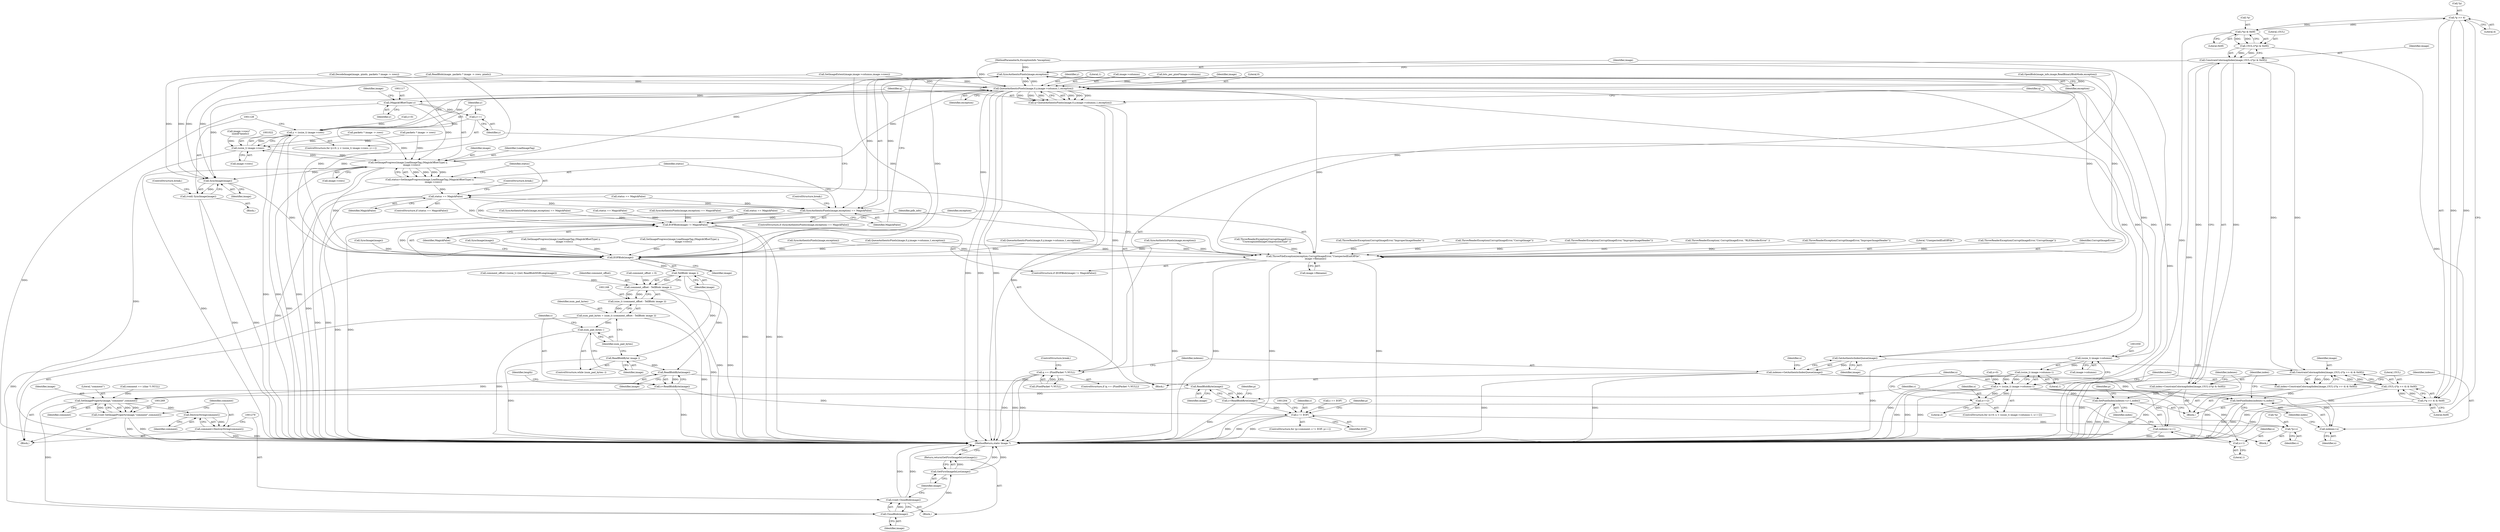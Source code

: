 digraph "0_ImageMagick_424d40ebfcde48bb872eba75179d3d73704fdf1f@pointer" {
"1001075" [label="(Call,*p >> 4)"];
"1001091" [label="(Call,(*p) & 0x0f)"];
"1001075" [label="(Call,*p >> 4)"];
"1001074" [label="(Call,(*p >> 4) & 0x0f)"];
"1001072" [label="(Call,15UL-((*p >> 4) & 0x0f))"];
"1001070" [label="(Call,ConstrainColormapIndex(image,15UL-((*p >> 4) & 0x0f)))"];
"1001068" [label="(Call,index=ConstrainColormapIndex(image,15UL-((*p >> 4) & 0x0f)))"];
"1001080" [label="(Call,SetPixelIndex(indexes+x,index))"];
"1001087" [label="(Call,ConstrainColormapIndex(image,15UL-((*p) & 0x0f)))"];
"1001085" [label="(Call,index=ConstrainColormapIndex(image,15UL-((*p) & 0x0f)))"];
"1001095" [label="(Call,SetPixelIndex(indexes+x+1,index))"];
"1001106" [label="(Call,SyncAuthenticPixels(image,exception))"];
"1001031" [label="(Call,QueueAuthenticPixels(image,0,y,image->columns,1,exception))"];
"1001029" [label="(Call,q=QueueAuthenticPixels(image,0,y,image->columns,1,exception))"];
"1001041" [label="(Call,q == (PixelPacket *) NULL)"];
"1001049" [label="(Call,GetAuthenticIndexQueue(image))"];
"1001047" [label="(Call,indexes=GetAuthenticIndexQueue(image))"];
"1001081" [label="(Call,indexes+x)"];
"1001058" [label="(Call,(ssize_t) image->columns)"];
"1001057" [label="(Call,(ssize_t) image->columns-1)"];
"1001055" [label="(Call,x < (ssize_t) image->columns-1)"];
"1001064" [label="(Call,x+=2)"];
"1001096" [label="(Call,indexes+x+1)"];
"1001098" [label="(Call,x+1)"];
"1001116" [label="(Call,(MagickOffsetType) y)"];
"1001026" [label="(Call,y++)"];
"1001019" [label="(Call,y < (ssize_t) image->rows)"];
"1001113" [label="(Call,SetImageProgress(image,LoadImageTag,(MagickOffsetType) y,\n          image->rows))"];
"1001021" [label="(Call,(ssize_t) image->rows)"];
"1001111" [label="(Call,status=SetImageProgress(image,LoadImageTag,(MagickOffsetType) y,\n          image->rows))"];
"1001123" [label="(Call,status == MagickFalse)"];
"1001105" [label="(Call,SyncAuthenticPixels(image,exception) == MagickFalse)"];
"1001143" [label="(Call,EOFBlob(image) != MagickFalse)"];
"1001129" [label="(Call,SyncImage(image))"];
"1001127" [label="(Call,(void) SyncImage(image))"];
"1001144" [label="(Call,EOFBlob(image))"];
"1001171" [label="(Call,TellBlob( image ))"];
"1001169" [label="(Call,comment_offset - TellBlob( image ))"];
"1001167" [label="(Call,(size_t) (comment_offset - TellBlob( image )))"];
"1001165" [label="(Call,num_pad_bytes = (size_t) (comment_offset - TellBlob( image )))"];
"1001174" [label="(Call,num_pad_bytes--)"];
"1001176" [label="(Call,ReadBlobByte( image ))"];
"1001180" [label="(Call,ReadBlobByte(image))"];
"1001178" [label="(Call,c=ReadBlobByte(image))"];
"1001195" [label="(Call,c != EOF)"];
"1001247" [label="(Call,*p=c)"];
"1001253" [label="(Call,ReadBlobByte(image))"];
"1001251" [label="(Call,c=ReadBlobByte(image))"];
"1001270" [label="(Call,SetImageProperty(image,\"comment\",comment))"];
"1001268" [label="(Call,(void) SetImageProperty(image,\"comment\",comment))"];
"1001276" [label="(Call,DestroyString(comment))"];
"1001274" [label="(Call,comment=DestroyString(comment))"];
"1001280" [label="(Call,CloseBlob(image))"];
"1001278" [label="(Call,(void) CloseBlob(image))"];
"1001283" [label="(Call,GetFirstImageInList(image))"];
"1001282" [label="(Return,return(GetFirstImageInList(image));)"];
"1001147" [label="(Call,ThrowFileException(exception,CorruptImageError,\"UnexpectedEndOfFile\",\n      image->filename))"];
"1001089" [label="(Call,15UL-((*p) & 0x0f))"];
"1001015" [label="(ControlStructure,for (y=0; y < (ssize_t) image->rows; y++))"];
"1001078" [label="(Literal,4)"];
"1001010" [label="(Call,SyncImage(image))"];
"1000181" [label="(Call,OpenBlob(image_info,image,ReadBinaryBlobMode,exception))"];
"1001122" [label="(ControlStructure,if (status == MagickFalse))"];
"1001285" [label="(MethodReturn,static Image *)"];
"1001105" [label="(Call,SyncAuthenticPixels(image,exception) == MagickFalse)"];
"1001197" [label="(Identifier,EOF)"];
"1000666" [label="(Call,image->rows*\n     sizeof(*pixels))"];
"1001098" [label="(Call,x+1)"];
"1001094" [label="(Literal,0x0f)"];
"1001039" [label="(Identifier,exception)"];
"1001074" [label="(Call,(*p >> 4) & 0x0f)"];
"1001070" [label="(Call,ConstrainColormapIndex(image,15UL-((*p >> 4) & 0x0f)))"];
"1001060" [label="(Call,image->columns)"];
"1001144" [label="(Call,EOFBlob(image))"];
"1001052" [label="(Call,x=0)"];
"1001252" [label="(Identifier,c)"];
"1000131" [label="(Call,comment_offset = 0)"];
"1001016" [label="(Call,y=0)"];
"1001199" [label="(Identifier,p)"];
"1001173" [label="(ControlStructure,while (num_pad_bytes--))"];
"1001196" [label="(Identifier,c)"];
"1001169" [label="(Call,comment_offset - TellBlob( image ))"];
"1000702" [label="(Call,packets * image -> rows)"];
"1001065" [label="(Identifier,x)"];
"1001146" [label="(Identifier,MagickFalse)"];
"1001275" [label="(Identifier,comment)"];
"1001167" [label="(Call,(size_t) (comment_offset - TellBlob( image )))"];
"1001277" [label="(Identifier,comment)"];
"1001145" [label="(Identifier,image)"];
"1001086" [label="(Identifier,index)"];
"1001053" [label="(Identifier,x)"];
"1001004" [label="(Call,status == MagickFalse)"];
"1001280" [label="(Call,CloseBlob(image))"];
"1001271" [label="(Identifier,image)"];
"1001172" [label="(Identifier,image)"];
"1000219" [label="(Call,ThrowReaderException(CorruptImageError,\"ImproperImageHeader\"))"];
"1000986" [label="(Call,SyncAuthenticPixels(image,exception) == MagickFalse)"];
"1001120" [label="(Identifier,image)"];
"1001023" [label="(Call,image->rows)"];
"1001055" [label="(Call,x < (ssize_t) image->columns-1)"];
"1001046" [label="(ControlStructure,break;)"];
"1001181" [label="(Identifier,image)"];
"1000726" [label="(Call,ThrowReaderException( CorruptImageError, \"RLEDecoderError\" ))"];
"1001068" [label="(Call,index=ConstrainColormapIndex(image,15UL-((*p >> 4) & 0x0f)))"];
"1001112" [label="(Identifier,status)"];
"1001270" [label="(Call,SetImageProperty(image,\"comment\",comment))"];
"1001151" [label="(Call,image->filename)"];
"1001038" [label="(Literal,1)"];
"1001283" [label="(Call,GetFirstImageInList(image))"];
"1001042" [label="(Identifier,q)"];
"1001099" [label="(Identifier,x)"];
"1001079" [label="(Literal,0x0f)"];
"1001035" [label="(Call,image->columns)"];
"1000700" [label="(Call,ReadBlob(image, packets * image -> rows, pixels))"];
"1001066" [label="(Literal,2)"];
"1001021" [label="(Call,(ssize_t) image->rows)"];
"1001147" [label="(Call,ThrowFileException(exception,CorruptImageError,\"UnexpectedEndOfFile\",\n      image->filename))"];
"1001031" [label="(Call,QueueAuthenticPixels(image,0,y,image->columns,1,exception))"];
"1001254" [label="(Identifier,image)"];
"1000651" [label="(Call,bits_per_pixel*image->columns)"];
"1001064" [label="(Call,x+=2)"];
"1000471" [label="(Call,ThrowReaderException(CorruptImageError,\"ImproperImageHeader\"))"];
"1001250" [label="(Identifier,c)"];
"1001171" [label="(Call,TellBlob( image ))"];
"1001069" [label="(Identifier,index)"];
"1001073" [label="(Literal,15UL)"];
"1001109" [label="(Identifier,MagickFalse)"];
"1001142" [label="(ControlStructure,if (EOFBlob(image) != MagickFalse))"];
"1000721" [label="(Call,packets * image -> rows)"];
"1001056" [label="(Identifier,x)"];
"1001253" [label="(Call,ReadBlobByte(image))"];
"1001150" [label="(Literal,\"UnexpectedEndOfFile\")"];
"1000759" [label="(Call,QueueAuthenticPixels(image,0,y,image->columns,1,exception))"];
"1000847" [label="(Call,status == MagickFalse)"];
"1001029" [label="(Call,q=QueueAuthenticPixels(image,0,y,image->columns,1,exception))"];
"1001115" [label="(Identifier,LoadImageTag)"];
"1001272" [label="(Literal,\"comment\")"];
"1001125" [label="(Identifier,MagickFalse)"];
"1001090" [label="(Literal,15UL)"];
"1001281" [label="(Identifier,image)"];
"1000634" [label="(Call,status == MagickFalse)"];
"1001071" [label="(Identifier,image)"];
"1001063" [label="(Literal,1)"];
"1001034" [label="(Identifier,y)"];
"1001107" [label="(Identifier,image)"];
"1001097" [label="(Identifier,indexes)"];
"1000447" [label="(Call,c == EOF)"];
"1001248" [label="(Call,*p)"];
"1001095" [label="(Call,SetPixelIndex(indexes+x+1,index))"];
"1001179" [label="(Identifier,c)"];
"1001116" [label="(Call,(MagickOffsetType) y)"];
"1001106" [label="(Call,SyncAuthenticPixels(image,exception))"];
"1001276" [label="(Call,DestroyString(comment))"];
"1001085" [label="(Call,index=ConstrainColormapIndex(image,15UL-((*p) & 0x0f)))"];
"1001108" [label="(Identifier,exception)"];
"1000112" [label="(Block,)"];
"1001177" [label="(Identifier,image)"];
"1001191" [label="(ControlStructure,for (p=comment; c != EOF; p++))"];
"1001030" [label="(Identifier,q)"];
"1000424" [label="(Call,ThrowReaderException(CorruptImageError,\"CorruptImage\"))"];
"1001096" [label="(Call,indexes+x+1)"];
"1000718" [label="(Call,DecodeImage(image, pixels, packets * image -> rows))"];
"1000111" [label="(MethodParameterIn,ExceptionInfo *exception)"];
"1001247" [label="(Call,*p=c)"];
"1001176" [label="(Call,ReadBlobByte( image ))"];
"1001200" [label="(Block,)"];
"1001100" [label="(Literal,1)"];
"1001082" [label="(Identifier,indexes)"];
"1001278" [label="(Call,(void) CloseBlob(image))"];
"1001081" [label="(Call,indexes+x)"];
"1001067" [label="(Block,)"];
"1001268" [label="(Call,(void) SetImageProperty(image,\"comment\",comment))"];
"1001149" [label="(Identifier,CorruptImageError)"];
"1001089" [label="(Call,15UL-((*p) & 0x0f))"];
"1001118" [label="(Identifier,y)"];
"1001175" [label="(Identifier,num_pad_bytes)"];
"1001273" [label="(Identifier,comment)"];
"1000389" [label="(Call,comment_offset=(ssize_t) ((int) ReadBlobMSBLong(image)))"];
"1001195" [label="(Call,c != EOF)"];
"1000731" [label="(Call,ThrowReaderException(CorruptImageError,\n         \"UnrecognizedImageCompressionType\" ))"];
"1001148" [label="(Identifier,exception)"];
"1000987" [label="(Call,SyncAuthenticPixels(image,exception))"];
"1001260" [label="(Call,comment == (char *) NULL)"];
"1001126" [label="(ControlStructure,break;)"];
"1001133" [label="(Call,ThrowReaderException(CorruptImageError,\"ImproperImageHeader\"))"];
"1001027" [label="(Identifier,y)"];
"1001020" [label="(Identifier,y)"];
"1001123" [label="(Call,status == MagickFalse)"];
"1001049" [label="(Call,GetAuthenticIndexQueue(image))"];
"1001050" [label="(Identifier,image)"];
"1001160" [label="(Block,)"];
"1001110" [label="(ControlStructure,break;)"];
"1001103" [label="(Identifier,p)"];
"1001127" [label="(Call,(void) SyncImage(image))"];
"1001026" [label="(Call,y++)"];
"1001091" [label="(Call,(*p) & 0x0f)"];
"1001131" [label="(ControlStructure,break;)"];
"1001166" [label="(Identifier,num_pad_bytes)"];
"1001274" [label="(Call,comment=DestroyString(comment))"];
"1001180" [label="(Call,ReadBlobByte(image))"];
"1001048" [label="(Identifier,indexes)"];
"1001040" [label="(ControlStructure,if (q == (PixelPacket *) NULL))"];
"1001051" [label="(ControlStructure,for (x=0; x < (ssize_t) image->columns-1; x+=2))"];
"1000379" [label="(Call,ThrowReaderException(CorruptImageError,\"CorruptImage\"))"];
"1001028" [label="(Block,)"];
"1001032" [label="(Identifier,image)"];
"1001047" [label="(Call,indexes=GetAuthenticIndexQueue(image))"];
"1001084" [label="(Identifier,index)"];
"1001183" [label="(Identifier,length)"];
"1001057" [label="(Call,(ssize_t) image->columns-1)"];
"1001041" [label="(Call,q == (PixelPacket *) NULL)"];
"1001014" [label="(Block,)"];
"1001251" [label="(Call,c=ReadBlobByte(image))"];
"1001101" [label="(Identifier,index)"];
"1000853" [label="(Call,SyncImage(image))"];
"1001043" [label="(Call,(PixelPacket *) NULL)"];
"1001058" [label="(Call,(ssize_t) image->columns)"];
"1001083" [label="(Identifier,x)"];
"1001033" [label="(Literal,0)"];
"1001092" [label="(Call,*p)"];
"1001072" [label="(Call,15UL-((*p >> 4) & 0x0f))"];
"1001157" [label="(Identifier,pdb_info)"];
"1001282" [label="(Return,return(GetFirstImageInList(image));)"];
"1001080" [label="(Call,SetPixelIndex(indexes+x,index))"];
"1001104" [label="(ControlStructure,if (SyncAuthenticPixels(image,exception) == MagickFalse))"];
"1001257" [label="(Identifier,p)"];
"1001170" [label="(Identifier,comment_offset)"];
"1001124" [label="(Identifier,status)"];
"1001114" [label="(Identifier,image)"];
"1001178" [label="(Call,c=ReadBlobByte(image))"];
"1001088" [label="(Identifier,image)"];
"1000837" [label="(Call,SetImageProgress(image,LoadImageTag,(MagickOffsetType) y,\n          image->rows))"];
"1001019" [label="(Call,y < (ssize_t) image->rows)"];
"1000994" [label="(Call,SetImageProgress(image,LoadImageTag,(MagickOffsetType) y,\n          image->rows))"];
"1001087" [label="(Call,ConstrainColormapIndex(image,15UL-((*p) & 0x0f)))"];
"1001129" [label="(Call,SyncImage(image))"];
"1000829" [label="(Call,SyncAuthenticPixels(image,exception) == MagickFalse)"];
"1000625" [label="(Call,SetImageExtent(image,image->columns,image->rows))"];
"1001284" [label="(Identifier,image)"];
"1001111" [label="(Call,status=SetImageProgress(image,LoadImageTag,(MagickOffsetType) y,\n          image->rows))"];
"1001165" [label="(Call,num_pad_bytes = (size_t) (comment_offset - TellBlob( image )))"];
"1001143" [label="(Call,EOFBlob(image) != MagickFalse)"];
"1000830" [label="(Call,SyncAuthenticPixels(image,exception))"];
"1001174" [label="(Call,num_pad_bytes--)"];
"1001119" [label="(Call,image->rows)"];
"1001113" [label="(Call,SetImageProgress(image,LoadImageTag,(MagickOffsetType) y,\n          image->rows))"];
"1000874" [label="(Call,QueueAuthenticPixels(image,0,y,image->columns,1,exception))"];
"1001075" [label="(Call,*p >> 4)"];
"1001130" [label="(Identifier,image)"];
"1001076" [label="(Call,*p)"];
"1001075" -> "1001074"  [label="AST: "];
"1001075" -> "1001078"  [label="CFG: "];
"1001076" -> "1001075"  [label="AST: "];
"1001078" -> "1001075"  [label="AST: "];
"1001079" -> "1001075"  [label="CFG: "];
"1001075" -> "1001074"  [label="DDG: "];
"1001075" -> "1001074"  [label="DDG: "];
"1001091" -> "1001075"  [label="DDG: "];
"1001075" -> "1001091"  [label="DDG: "];
"1001091" -> "1001089"  [label="AST: "];
"1001091" -> "1001094"  [label="CFG: "];
"1001092" -> "1001091"  [label="AST: "];
"1001094" -> "1001091"  [label="AST: "];
"1001089" -> "1001091"  [label="CFG: "];
"1001091" -> "1001285"  [label="DDG: "];
"1001091" -> "1001089"  [label="DDG: "];
"1001091" -> "1001089"  [label="DDG: "];
"1001074" -> "1001072"  [label="AST: "];
"1001074" -> "1001079"  [label="CFG: "];
"1001079" -> "1001074"  [label="AST: "];
"1001072" -> "1001074"  [label="CFG: "];
"1001074" -> "1001285"  [label="DDG: "];
"1001074" -> "1001072"  [label="DDG: "];
"1001074" -> "1001072"  [label="DDG: "];
"1001072" -> "1001070"  [label="AST: "];
"1001073" -> "1001072"  [label="AST: "];
"1001070" -> "1001072"  [label="CFG: "];
"1001072" -> "1001285"  [label="DDG: "];
"1001072" -> "1001070"  [label="DDG: "];
"1001072" -> "1001070"  [label="DDG: "];
"1001070" -> "1001068"  [label="AST: "];
"1001071" -> "1001070"  [label="AST: "];
"1001068" -> "1001070"  [label="CFG: "];
"1001070" -> "1001285"  [label="DDG: "];
"1001070" -> "1001068"  [label="DDG: "];
"1001070" -> "1001068"  [label="DDG: "];
"1001087" -> "1001070"  [label="DDG: "];
"1001049" -> "1001070"  [label="DDG: "];
"1001070" -> "1001087"  [label="DDG: "];
"1001068" -> "1001067"  [label="AST: "];
"1001069" -> "1001068"  [label="AST: "];
"1001082" -> "1001068"  [label="CFG: "];
"1001068" -> "1001285"  [label="DDG: "];
"1001068" -> "1001080"  [label="DDG: "];
"1001080" -> "1001067"  [label="AST: "];
"1001080" -> "1001084"  [label="CFG: "];
"1001081" -> "1001080"  [label="AST: "];
"1001084" -> "1001080"  [label="AST: "];
"1001086" -> "1001080"  [label="CFG: "];
"1001080" -> "1001285"  [label="DDG: "];
"1001080" -> "1001285"  [label="DDG: "];
"1001047" -> "1001080"  [label="DDG: "];
"1001055" -> "1001080"  [label="DDG: "];
"1001087" -> "1001085"  [label="AST: "];
"1001087" -> "1001089"  [label="CFG: "];
"1001088" -> "1001087"  [label="AST: "];
"1001089" -> "1001087"  [label="AST: "];
"1001085" -> "1001087"  [label="CFG: "];
"1001087" -> "1001285"  [label="DDG: "];
"1001087" -> "1001085"  [label="DDG: "];
"1001087" -> "1001085"  [label="DDG: "];
"1001089" -> "1001087"  [label="DDG: "];
"1001089" -> "1001087"  [label="DDG: "];
"1001087" -> "1001106"  [label="DDG: "];
"1001085" -> "1001067"  [label="AST: "];
"1001086" -> "1001085"  [label="AST: "];
"1001097" -> "1001085"  [label="CFG: "];
"1001085" -> "1001285"  [label="DDG: "];
"1001085" -> "1001095"  [label="DDG: "];
"1001095" -> "1001067"  [label="AST: "];
"1001095" -> "1001101"  [label="CFG: "];
"1001096" -> "1001095"  [label="AST: "];
"1001101" -> "1001095"  [label="AST: "];
"1001103" -> "1001095"  [label="CFG: "];
"1001095" -> "1001285"  [label="DDG: "];
"1001095" -> "1001285"  [label="DDG: "];
"1001095" -> "1001285"  [label="DDG: "];
"1001055" -> "1001095"  [label="DDG: "];
"1001106" -> "1001105"  [label="AST: "];
"1001106" -> "1001108"  [label="CFG: "];
"1001107" -> "1001106"  [label="AST: "];
"1001108" -> "1001106"  [label="AST: "];
"1001109" -> "1001106"  [label="CFG: "];
"1001106" -> "1001285"  [label="DDG: "];
"1001106" -> "1001031"  [label="DDG: "];
"1001106" -> "1001105"  [label="DDG: "];
"1001106" -> "1001105"  [label="DDG: "];
"1001049" -> "1001106"  [label="DDG: "];
"1001031" -> "1001106"  [label="DDG: "];
"1000111" -> "1001106"  [label="DDG: "];
"1001106" -> "1001113"  [label="DDG: "];
"1001106" -> "1001129"  [label="DDG: "];
"1001106" -> "1001144"  [label="DDG: "];
"1001106" -> "1001147"  [label="DDG: "];
"1001031" -> "1001029"  [label="AST: "];
"1001031" -> "1001039"  [label="CFG: "];
"1001032" -> "1001031"  [label="AST: "];
"1001033" -> "1001031"  [label="AST: "];
"1001034" -> "1001031"  [label="AST: "];
"1001035" -> "1001031"  [label="AST: "];
"1001038" -> "1001031"  [label="AST: "];
"1001039" -> "1001031"  [label="AST: "];
"1001029" -> "1001031"  [label="CFG: "];
"1001031" -> "1001285"  [label="DDG: "];
"1001031" -> "1001285"  [label="DDG: "];
"1001031" -> "1001285"  [label="DDG: "];
"1001031" -> "1001029"  [label="DDG: "];
"1001031" -> "1001029"  [label="DDG: "];
"1001031" -> "1001029"  [label="DDG: "];
"1001031" -> "1001029"  [label="DDG: "];
"1001031" -> "1001029"  [label="DDG: "];
"1001031" -> "1001029"  [label="DDG: "];
"1001113" -> "1001031"  [label="DDG: "];
"1000625" -> "1001031"  [label="DDG: "];
"1000700" -> "1001031"  [label="DDG: "];
"1000718" -> "1001031"  [label="DDG: "];
"1001019" -> "1001031"  [label="DDG: "];
"1000651" -> "1001031"  [label="DDG: "];
"1001058" -> "1001031"  [label="DDG: "];
"1000181" -> "1001031"  [label="DDG: "];
"1000111" -> "1001031"  [label="DDG: "];
"1001031" -> "1001049"  [label="DDG: "];
"1001031" -> "1001058"  [label="DDG: "];
"1001031" -> "1001116"  [label="DDG: "];
"1001031" -> "1001129"  [label="DDG: "];
"1001031" -> "1001144"  [label="DDG: "];
"1001031" -> "1001147"  [label="DDG: "];
"1001029" -> "1001028"  [label="AST: "];
"1001030" -> "1001029"  [label="AST: "];
"1001042" -> "1001029"  [label="CFG: "];
"1001029" -> "1001285"  [label="DDG: "];
"1001029" -> "1001041"  [label="DDG: "];
"1001041" -> "1001040"  [label="AST: "];
"1001041" -> "1001043"  [label="CFG: "];
"1001042" -> "1001041"  [label="AST: "];
"1001043" -> "1001041"  [label="AST: "];
"1001046" -> "1001041"  [label="CFG: "];
"1001048" -> "1001041"  [label="CFG: "];
"1001041" -> "1001285"  [label="DDG: "];
"1001041" -> "1001285"  [label="DDG: "];
"1001041" -> "1001285"  [label="DDG: "];
"1001043" -> "1001041"  [label="DDG: "];
"1001049" -> "1001047"  [label="AST: "];
"1001049" -> "1001050"  [label="CFG: "];
"1001050" -> "1001049"  [label="AST: "];
"1001047" -> "1001049"  [label="CFG: "];
"1001049" -> "1001047"  [label="DDG: "];
"1001047" -> "1001028"  [label="AST: "];
"1001048" -> "1001047"  [label="AST: "];
"1001053" -> "1001047"  [label="CFG: "];
"1001047" -> "1001285"  [label="DDG: "];
"1001047" -> "1001285"  [label="DDG: "];
"1001047" -> "1001081"  [label="DDG: "];
"1001081" -> "1001083"  [label="CFG: "];
"1001082" -> "1001081"  [label="AST: "];
"1001083" -> "1001081"  [label="AST: "];
"1001084" -> "1001081"  [label="CFG: "];
"1001055" -> "1001081"  [label="DDG: "];
"1001058" -> "1001057"  [label="AST: "];
"1001058" -> "1001060"  [label="CFG: "];
"1001059" -> "1001058"  [label="AST: "];
"1001060" -> "1001058"  [label="AST: "];
"1001063" -> "1001058"  [label="CFG: "];
"1001058" -> "1001285"  [label="DDG: "];
"1001058" -> "1001057"  [label="DDG: "];
"1001057" -> "1001055"  [label="AST: "];
"1001057" -> "1001063"  [label="CFG: "];
"1001063" -> "1001057"  [label="AST: "];
"1001055" -> "1001057"  [label="CFG: "];
"1001057" -> "1001285"  [label="DDG: "];
"1001057" -> "1001055"  [label="DDG: "];
"1001057" -> "1001055"  [label="DDG: "];
"1001055" -> "1001051"  [label="AST: "];
"1001056" -> "1001055"  [label="AST: "];
"1001069" -> "1001055"  [label="CFG: "];
"1001107" -> "1001055"  [label="CFG: "];
"1001055" -> "1001285"  [label="DDG: "];
"1001055" -> "1001285"  [label="DDG: "];
"1001055" -> "1001285"  [label="DDG: "];
"1001064" -> "1001055"  [label="DDG: "];
"1001052" -> "1001055"  [label="DDG: "];
"1001055" -> "1001064"  [label="DDG: "];
"1001055" -> "1001096"  [label="DDG: "];
"1001055" -> "1001098"  [label="DDG: "];
"1001064" -> "1001051"  [label="AST: "];
"1001064" -> "1001066"  [label="CFG: "];
"1001065" -> "1001064"  [label="AST: "];
"1001066" -> "1001064"  [label="AST: "];
"1001056" -> "1001064"  [label="CFG: "];
"1001096" -> "1001098"  [label="CFG: "];
"1001097" -> "1001096"  [label="AST: "];
"1001098" -> "1001096"  [label="AST: "];
"1001101" -> "1001096"  [label="CFG: "];
"1001096" -> "1001285"  [label="DDG: "];
"1001096" -> "1001285"  [label="DDG: "];
"1001098" -> "1001100"  [label="CFG: "];
"1001099" -> "1001098"  [label="AST: "];
"1001100" -> "1001098"  [label="AST: "];
"1001116" -> "1001113"  [label="AST: "];
"1001116" -> "1001118"  [label="CFG: "];
"1001117" -> "1001116"  [label="AST: "];
"1001118" -> "1001116"  [label="AST: "];
"1001120" -> "1001116"  [label="CFG: "];
"1001116" -> "1001285"  [label="DDG: "];
"1001116" -> "1001026"  [label="DDG: "];
"1001116" -> "1001113"  [label="DDG: "];
"1001026" -> "1001015"  [label="AST: "];
"1001026" -> "1001027"  [label="CFG: "];
"1001027" -> "1001026"  [label="AST: "];
"1001020" -> "1001026"  [label="CFG: "];
"1001026" -> "1001019"  [label="DDG: "];
"1001019" -> "1001015"  [label="AST: "];
"1001019" -> "1001021"  [label="CFG: "];
"1001020" -> "1001019"  [label="AST: "];
"1001021" -> "1001019"  [label="AST: "];
"1001030" -> "1001019"  [label="CFG: "];
"1001128" -> "1001019"  [label="CFG: "];
"1001019" -> "1001285"  [label="DDG: "];
"1001019" -> "1001285"  [label="DDG: "];
"1001019" -> "1001285"  [label="DDG: "];
"1001016" -> "1001019"  [label="DDG: "];
"1001021" -> "1001019"  [label="DDG: "];
"1001113" -> "1001111"  [label="AST: "];
"1001113" -> "1001119"  [label="CFG: "];
"1001114" -> "1001113"  [label="AST: "];
"1001115" -> "1001113"  [label="AST: "];
"1001119" -> "1001113"  [label="AST: "];
"1001111" -> "1001113"  [label="CFG: "];
"1001113" -> "1001285"  [label="DDG: "];
"1001113" -> "1001285"  [label="DDG: "];
"1001113" -> "1001285"  [label="DDG: "];
"1001113" -> "1001021"  [label="DDG: "];
"1001113" -> "1001111"  [label="DDG: "];
"1001113" -> "1001111"  [label="DDG: "];
"1001113" -> "1001111"  [label="DDG: "];
"1001113" -> "1001111"  [label="DDG: "];
"1001021" -> "1001113"  [label="DDG: "];
"1000721" -> "1001113"  [label="DDG: "];
"1000702" -> "1001113"  [label="DDG: "];
"1001113" -> "1001129"  [label="DDG: "];
"1001113" -> "1001144"  [label="DDG: "];
"1001021" -> "1001023"  [label="CFG: "];
"1001022" -> "1001021"  [label="AST: "];
"1001023" -> "1001021"  [label="AST: "];
"1001021" -> "1001285"  [label="DDG: "];
"1000721" -> "1001021"  [label="DDG: "];
"1000702" -> "1001021"  [label="DDG: "];
"1000666" -> "1001021"  [label="DDG: "];
"1001111" -> "1001028"  [label="AST: "];
"1001112" -> "1001111"  [label="AST: "];
"1001124" -> "1001111"  [label="CFG: "];
"1001111" -> "1001285"  [label="DDG: "];
"1001111" -> "1001123"  [label="DDG: "];
"1001123" -> "1001122"  [label="AST: "];
"1001123" -> "1001125"  [label="CFG: "];
"1001124" -> "1001123"  [label="AST: "];
"1001125" -> "1001123"  [label="AST: "];
"1001126" -> "1001123"  [label="CFG: "];
"1001027" -> "1001123"  [label="CFG: "];
"1001123" -> "1001285"  [label="DDG: "];
"1001123" -> "1001285"  [label="DDG: "];
"1001123" -> "1001105"  [label="DDG: "];
"1001105" -> "1001123"  [label="DDG: "];
"1001123" -> "1001143"  [label="DDG: "];
"1001105" -> "1001104"  [label="AST: "];
"1001105" -> "1001109"  [label="CFG: "];
"1001109" -> "1001105"  [label="AST: "];
"1001110" -> "1001105"  [label="CFG: "];
"1001112" -> "1001105"  [label="CFG: "];
"1001105" -> "1001285"  [label="DDG: "];
"1001105" -> "1001285"  [label="DDG: "];
"1000634" -> "1001105"  [label="DDG: "];
"1001105" -> "1001143"  [label="DDG: "];
"1001143" -> "1001142"  [label="AST: "];
"1001143" -> "1001146"  [label="CFG: "];
"1001144" -> "1001143"  [label="AST: "];
"1001146" -> "1001143"  [label="AST: "];
"1001148" -> "1001143"  [label="CFG: "];
"1001157" -> "1001143"  [label="CFG: "];
"1001143" -> "1001285"  [label="DDG: "];
"1001143" -> "1001285"  [label="DDG: "];
"1001143" -> "1001285"  [label="DDG: "];
"1001144" -> "1001143"  [label="DDG: "];
"1000847" -> "1001143"  [label="DDG: "];
"1000986" -> "1001143"  [label="DDG: "];
"1000829" -> "1001143"  [label="DDG: "];
"1000634" -> "1001143"  [label="DDG: "];
"1001004" -> "1001143"  [label="DDG: "];
"1001129" -> "1001127"  [label="AST: "];
"1001129" -> "1001130"  [label="CFG: "];
"1001130" -> "1001129"  [label="AST: "];
"1001127" -> "1001129"  [label="CFG: "];
"1001129" -> "1001127"  [label="DDG: "];
"1000625" -> "1001129"  [label="DDG: "];
"1000700" -> "1001129"  [label="DDG: "];
"1000718" -> "1001129"  [label="DDG: "];
"1001129" -> "1001144"  [label="DDG: "];
"1001127" -> "1001014"  [label="AST: "];
"1001128" -> "1001127"  [label="AST: "];
"1001131" -> "1001127"  [label="CFG: "];
"1001127" -> "1001285"  [label="DDG: "];
"1001127" -> "1001285"  [label="DDG: "];
"1001144" -> "1001145"  [label="CFG: "];
"1001145" -> "1001144"  [label="AST: "];
"1001146" -> "1001144"  [label="CFG: "];
"1000837" -> "1001144"  [label="DDG: "];
"1000625" -> "1001144"  [label="DDG: "];
"1000987" -> "1001144"  [label="DDG: "];
"1000700" -> "1001144"  [label="DDG: "];
"1000759" -> "1001144"  [label="DDG: "];
"1000994" -> "1001144"  [label="DDG: "];
"1000874" -> "1001144"  [label="DDG: "];
"1000830" -> "1001144"  [label="DDG: "];
"1000853" -> "1001144"  [label="DDG: "];
"1000718" -> "1001144"  [label="DDG: "];
"1001010" -> "1001144"  [label="DDG: "];
"1001144" -> "1001171"  [label="DDG: "];
"1001144" -> "1001280"  [label="DDG: "];
"1001171" -> "1001169"  [label="AST: "];
"1001171" -> "1001172"  [label="CFG: "];
"1001172" -> "1001171"  [label="AST: "];
"1001169" -> "1001171"  [label="CFG: "];
"1001171" -> "1001169"  [label="DDG: "];
"1001171" -> "1001176"  [label="DDG: "];
"1001171" -> "1001180"  [label="DDG: "];
"1001169" -> "1001167"  [label="AST: "];
"1001170" -> "1001169"  [label="AST: "];
"1001167" -> "1001169"  [label="CFG: "];
"1001169" -> "1001285"  [label="DDG: "];
"1001169" -> "1001285"  [label="DDG: "];
"1001169" -> "1001167"  [label="DDG: "];
"1001169" -> "1001167"  [label="DDG: "];
"1000131" -> "1001169"  [label="DDG: "];
"1000389" -> "1001169"  [label="DDG: "];
"1001167" -> "1001165"  [label="AST: "];
"1001168" -> "1001167"  [label="AST: "];
"1001165" -> "1001167"  [label="CFG: "];
"1001167" -> "1001285"  [label="DDG: "];
"1001167" -> "1001165"  [label="DDG: "];
"1001165" -> "1001160"  [label="AST: "];
"1001166" -> "1001165"  [label="AST: "];
"1001175" -> "1001165"  [label="CFG: "];
"1001165" -> "1001285"  [label="DDG: "];
"1001165" -> "1001174"  [label="DDG: "];
"1001174" -> "1001173"  [label="AST: "];
"1001174" -> "1001175"  [label="CFG: "];
"1001175" -> "1001174"  [label="AST: "];
"1001177" -> "1001174"  [label="CFG: "];
"1001179" -> "1001174"  [label="CFG: "];
"1001174" -> "1001285"  [label="DDG: "];
"1001176" -> "1001173"  [label="AST: "];
"1001176" -> "1001177"  [label="CFG: "];
"1001177" -> "1001176"  [label="AST: "];
"1001175" -> "1001176"  [label="CFG: "];
"1001176" -> "1001285"  [label="DDG: "];
"1001176" -> "1001180"  [label="DDG: "];
"1001180" -> "1001178"  [label="AST: "];
"1001180" -> "1001181"  [label="CFG: "];
"1001181" -> "1001180"  [label="AST: "];
"1001178" -> "1001180"  [label="CFG: "];
"1001180" -> "1001178"  [label="DDG: "];
"1001180" -> "1001253"  [label="DDG: "];
"1001180" -> "1001270"  [label="DDG: "];
"1001178" -> "1001160"  [label="AST: "];
"1001179" -> "1001178"  [label="AST: "];
"1001183" -> "1001178"  [label="CFG: "];
"1001178" -> "1001285"  [label="DDG: "];
"1001178" -> "1001195"  [label="DDG: "];
"1001195" -> "1001191"  [label="AST: "];
"1001195" -> "1001197"  [label="CFG: "];
"1001196" -> "1001195"  [label="AST: "];
"1001197" -> "1001195"  [label="AST: "];
"1001204" -> "1001195"  [label="CFG: "];
"1001257" -> "1001195"  [label="CFG: "];
"1001195" -> "1001285"  [label="DDG: "];
"1001195" -> "1001285"  [label="DDG: "];
"1001195" -> "1001285"  [label="DDG: "];
"1001251" -> "1001195"  [label="DDG: "];
"1000447" -> "1001195"  [label="DDG: "];
"1001195" -> "1001247"  [label="DDG: "];
"1001247" -> "1001200"  [label="AST: "];
"1001247" -> "1001250"  [label="CFG: "];
"1001248" -> "1001247"  [label="AST: "];
"1001250" -> "1001247"  [label="AST: "];
"1001252" -> "1001247"  [label="CFG: "];
"1001253" -> "1001251"  [label="AST: "];
"1001253" -> "1001254"  [label="CFG: "];
"1001254" -> "1001253"  [label="AST: "];
"1001251" -> "1001253"  [label="CFG: "];
"1001253" -> "1001251"  [label="DDG: "];
"1001253" -> "1001270"  [label="DDG: "];
"1001251" -> "1001200"  [label="AST: "];
"1001252" -> "1001251"  [label="AST: "];
"1001199" -> "1001251"  [label="CFG: "];
"1001251" -> "1001285"  [label="DDG: "];
"1001270" -> "1001268"  [label="AST: "];
"1001270" -> "1001273"  [label="CFG: "];
"1001271" -> "1001270"  [label="AST: "];
"1001272" -> "1001270"  [label="AST: "];
"1001273" -> "1001270"  [label="AST: "];
"1001268" -> "1001270"  [label="CFG: "];
"1001270" -> "1001268"  [label="DDG: "];
"1001270" -> "1001268"  [label="DDG: "];
"1001270" -> "1001268"  [label="DDG: "];
"1001260" -> "1001270"  [label="DDG: "];
"1001270" -> "1001276"  [label="DDG: "];
"1001270" -> "1001280"  [label="DDG: "];
"1001268" -> "1001160"  [label="AST: "];
"1001269" -> "1001268"  [label="AST: "];
"1001275" -> "1001268"  [label="CFG: "];
"1001268" -> "1001285"  [label="DDG: "];
"1001268" -> "1001285"  [label="DDG: "];
"1001276" -> "1001274"  [label="AST: "];
"1001276" -> "1001277"  [label="CFG: "];
"1001277" -> "1001276"  [label="AST: "];
"1001274" -> "1001276"  [label="CFG: "];
"1001276" -> "1001274"  [label="DDG: "];
"1001274" -> "1001160"  [label="AST: "];
"1001275" -> "1001274"  [label="AST: "];
"1001279" -> "1001274"  [label="CFG: "];
"1001274" -> "1001285"  [label="DDG: "];
"1001274" -> "1001285"  [label="DDG: "];
"1001280" -> "1001278"  [label="AST: "];
"1001280" -> "1001281"  [label="CFG: "];
"1001281" -> "1001280"  [label="AST: "];
"1001278" -> "1001280"  [label="CFG: "];
"1001280" -> "1001278"  [label="DDG: "];
"1001280" -> "1001283"  [label="DDG: "];
"1001278" -> "1000112"  [label="AST: "];
"1001279" -> "1001278"  [label="AST: "];
"1001284" -> "1001278"  [label="CFG: "];
"1001278" -> "1001285"  [label="DDG: "];
"1001278" -> "1001285"  [label="DDG: "];
"1001283" -> "1001282"  [label="AST: "];
"1001283" -> "1001284"  [label="CFG: "];
"1001284" -> "1001283"  [label="AST: "];
"1001282" -> "1001283"  [label="CFG: "];
"1001283" -> "1001285"  [label="DDG: "];
"1001283" -> "1001285"  [label="DDG: "];
"1001283" -> "1001282"  [label="DDG: "];
"1001282" -> "1000112"  [label="AST: "];
"1001285" -> "1001282"  [label="CFG: "];
"1001282" -> "1001285"  [label="DDG: "];
"1001147" -> "1001142"  [label="AST: "];
"1001147" -> "1001151"  [label="CFG: "];
"1001148" -> "1001147"  [label="AST: "];
"1001149" -> "1001147"  [label="AST: "];
"1001150" -> "1001147"  [label="AST: "];
"1001151" -> "1001147"  [label="AST: "];
"1001157" -> "1001147"  [label="CFG: "];
"1001147" -> "1001285"  [label="DDG: "];
"1001147" -> "1001285"  [label="DDG: "];
"1001147" -> "1001285"  [label="DDG: "];
"1001147" -> "1001285"  [label="DDG: "];
"1000181" -> "1001147"  [label="DDG: "];
"1000759" -> "1001147"  [label="DDG: "];
"1000987" -> "1001147"  [label="DDG: "];
"1000830" -> "1001147"  [label="DDG: "];
"1000874" -> "1001147"  [label="DDG: "];
"1000111" -> "1001147"  [label="DDG: "];
"1001133" -> "1001147"  [label="DDG: "];
"1000471" -> "1001147"  [label="DDG: "];
"1000726" -> "1001147"  [label="DDG: "];
"1000379" -> "1001147"  [label="DDG: "];
"1000424" -> "1001147"  [label="DDG: "];
"1000219" -> "1001147"  [label="DDG: "];
"1000731" -> "1001147"  [label="DDG: "];
"1001090" -> "1001089"  [label="AST: "];
"1001089" -> "1001285"  [label="DDG: "];
}
